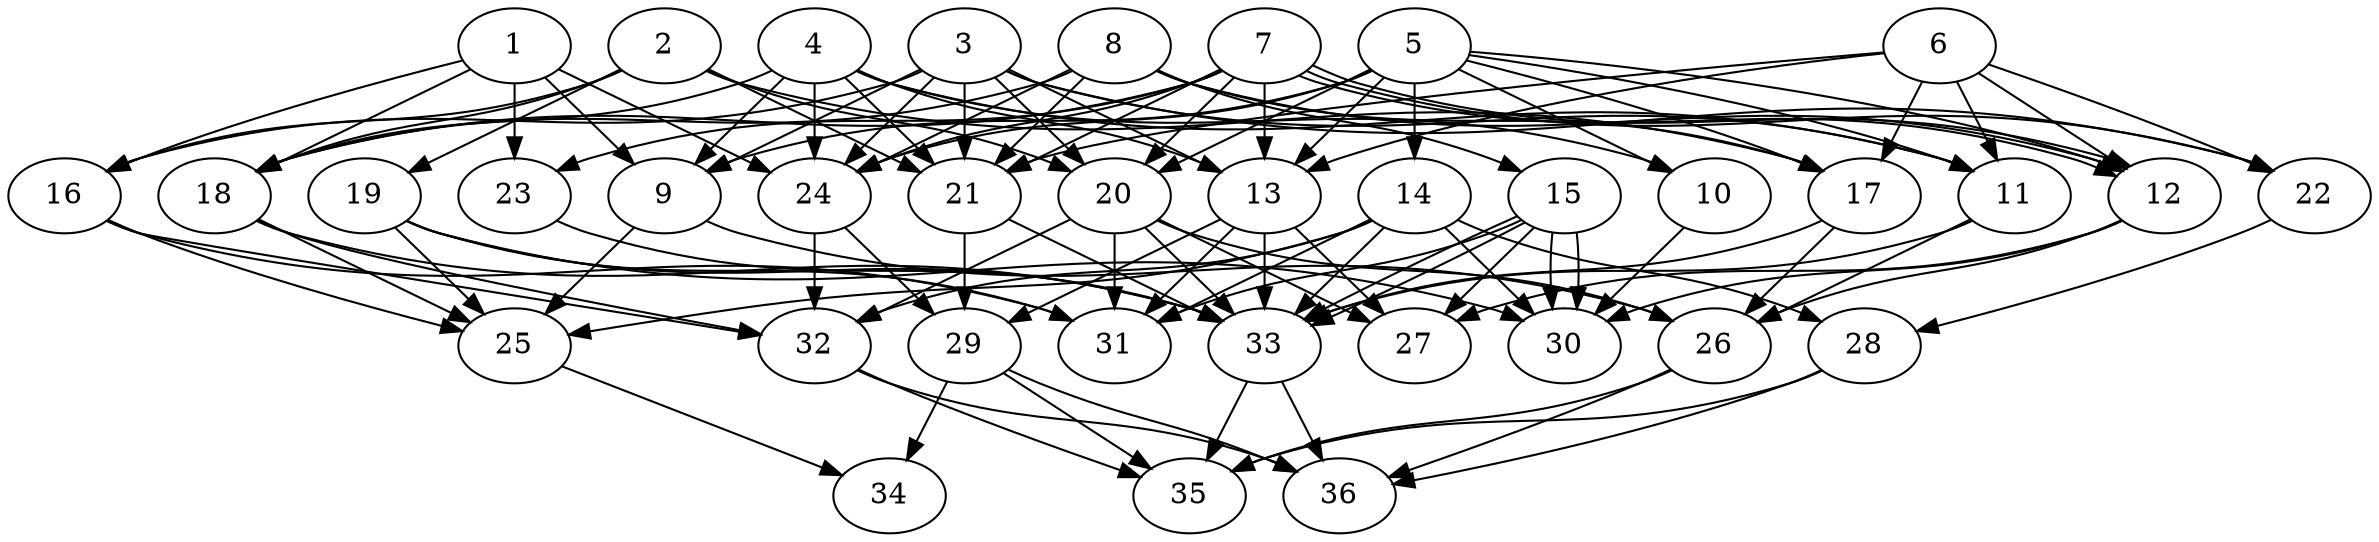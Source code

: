 // DAG (tier=3-complex, mode=compute, n=36, ccr=0.477, fat=0.809, density=0.663, regular=0.360, jump=0.220, mindata=1048576, maxdata=16777216)
// DAG automatically generated by daggen at Sun Aug 24 16:33:35 2025
// /home/ermia/Project/Environments/daggen/bin/daggen --dot --ccr 0.477 --fat 0.809 --regular 0.360 --density 0.663 --jump 0.220 --mindata 1048576 --maxdata 16777216 -n 36 
digraph G {
  1 [size="107958969040896000000", alpha="0.06", expect_size="53979484520448000000"]
  1 -> 9 [size ="181382676480000"]
  1 -> 16 [size ="181382676480000"]
  1 -> 18 [size ="181382676480000"]
  1 -> 23 [size ="181382676480000"]
  1 -> 24 [size ="181382676480000"]
  2 [size="500801344069679488", alpha="0.20", expect_size="250400672034839744"]
  2 -> 16 [size ="196833116684288"]
  2 -> 17 [size ="196833116684288"]
  2 -> 18 [size ="196833116684288"]
  2 -> 19 [size ="196833116684288"]
  2 -> 20 [size ="196833116684288"]
  2 -> 21 [size ="196833116684288"]
  3 [size="1280236545120641792", alpha="0.17", expect_size="640118272560320896"]
  3 -> 9 [size ="989713506762752"]
  3 -> 11 [size ="989713506762752"]
  3 -> 13 [size ="989713506762752"]
  3 -> 16 [size ="989713506762752"]
  3 -> 20 [size ="989713506762752"]
  3 -> 21 [size ="989713506762752"]
  3 -> 22 [size ="989713506762752"]
  3 -> 24 [size ="989713506762752"]
  4 [size="3067292806091852742656", alpha="0.11", expect_size="1533646403045926371328"]
  4 -> 9 [size ="1688859331002368"]
  4 -> 10 [size ="1688859331002368"]
  4 -> 11 [size ="1688859331002368"]
  4 -> 13 [size ="1688859331002368"]
  4 -> 18 [size ="1688859331002368"]
  4 -> 21 [size ="1688859331002368"]
  4 -> 24 [size ="1688859331002368"]
  5 [size="1444067047976301824", alpha="0.19", expect_size="722033523988150912"]
  5 -> 9 [size ="818351735570432"]
  5 -> 10 [size ="818351735570432"]
  5 -> 11 [size ="818351735570432"]
  5 -> 12 [size ="818351735570432"]
  5 -> 13 [size ="818351735570432"]
  5 -> 14 [size ="818351735570432"]
  5 -> 17 [size ="818351735570432"]
  5 -> 20 [size ="818351735570432"]
  5 -> 24 [size ="818351735570432"]
  6 [size="3453402591909583519744", alpha="0.07", expect_size="1726701295954791759872"]
  6 -> 11 [size ="1827769646317568"]
  6 -> 12 [size ="1827769646317568"]
  6 -> 13 [size ="1827769646317568"]
  6 -> 17 [size ="1827769646317568"]
  6 -> 21 [size ="1827769646317568"]
  6 -> 22 [size ="1827769646317568"]
  7 [size="67118038688391048", alpha="0.17", expect_size="33559019344195524"]
  7 -> 12 [size ="1336853668036608"]
  7 -> 12 [size ="1336853668036608"]
  7 -> 13 [size ="1336853668036608"]
  7 -> 18 [size ="1336853668036608"]
  7 -> 20 [size ="1336853668036608"]
  7 -> 21 [size ="1336853668036608"]
  7 -> 22 [size ="1336853668036608"]
  7 -> 23 [size ="1336853668036608"]
  7 -> 24 [size ="1336853668036608"]
  8 [size="63009822864251551744", alpha="0.08", expect_size="31504911432125775872"]
  8 -> 12 [size ="126676335853568"]
  8 -> 15 [size ="126676335853568"]
  8 -> 17 [size ="126676335853568"]
  8 -> 18 [size ="126676335853568"]
  8 -> 21 [size ="126676335853568"]
  8 -> 24 [size ="126676335853568"]
  9 [size="4638847192844768", alpha="0.08", expect_size="2319423596422384"]
  9 -> 25 [size ="80822694576128"]
  9 -> 26 [size ="80822694576128"]
  10 [size="2202553280385079312384", alpha="0.08", expect_size="1101276640192539656192"]
  10 -> 30 [size ="1354277310169088"]
  11 [size="1741860896768000000000", alpha="0.11", expect_size="870930448384000000000"]
  11 -> 26 [size ="1158152192000000"]
  11 -> 33 [size ="1158152192000000"]
  12 [size="382990049893163072", alpha="0.04", expect_size="191495024946581536"]
  12 -> 26 [size ="889947422720000"]
  12 -> 27 [size ="889947422720000"]
  12 -> 30 [size ="889947422720000"]
  13 [size="1454191399792160768", alpha="0.09", expect_size="727095699896080384"]
  13 -> 27 [size ="767467244748800"]
  13 -> 29 [size ="767467244748800"]
  13 -> 31 [size ="767467244748800"]
  13 -> 33 [size ="767467244748800"]
  14 [size="849972627489549696", alpha="0.08", expect_size="424986313744774848"]
  14 -> 25 [size ="968146437537792"]
  14 -> 28 [size ="968146437537792"]
  14 -> 30 [size ="968146437537792"]
  14 -> 31 [size ="968146437537792"]
  14 -> 32 [size ="968146437537792"]
  14 -> 33 [size ="968146437537792"]
  15 [size="126873139892259936", alpha="0.03", expect_size="63436569946129968"]
  15 -> 27 [size ="2029169118543872"]
  15 -> 30 [size ="2029169118543872"]
  15 -> 30 [size ="2029169118543872"]
  15 -> 31 [size ="2029169118543872"]
  15 -> 33 [size ="2029169118543872"]
  15 -> 33 [size ="2029169118543872"]
  16 [size="5467181785236617", alpha="0.08", expect_size="2733590892618308"]
  16 -> 25 [size ="206456401952768"]
  16 -> 31 [size ="206456401952768"]
  16 -> 32 [size ="206456401952768"]
  17 [size="84243335423704694784", alpha="0.19", expect_size="42121667711852347392"]
  17 -> 26 [size ="153737691660288"]
  17 -> 33 [size ="153737691660288"]
  18 [size="1236608809405809426432", alpha="0.06", expect_size="618304404702904713216"]
  18 -> 25 [size ="921675856084992"]
  18 -> 32 [size ="921675856084992"]
  18 -> 33 [size ="921675856084992"]
  19 [size="55204385761758712", alpha="0.07", expect_size="27602192880879356"]
  19 -> 25 [size ="1244470129459200"]
  19 -> 30 [size ="1244470129459200"]
  19 -> 31 [size ="1244470129459200"]
  19 -> 33 [size ="1244470129459200"]
  20 [size="1562498350229311455232", alpha="0.05", expect_size="781249175114655727616"]
  20 -> 26 [size ="1077216586760192"]
  20 -> 27 [size ="1077216586760192"]
  20 -> 31 [size ="1077216586760192"]
  20 -> 32 [size ="1077216586760192"]
  20 -> 33 [size ="1077216586760192"]
  21 [size="1715879069148696576", alpha="0.04", expect_size="857939534574348288"]
  21 -> 29 [size ="829158233997312"]
  21 -> 33 [size ="829158233997312"]
  22 [size="2929962666856468709376", alpha="0.16", expect_size="1464981333428234354688"]
  22 -> 28 [size ="1638065932075008"]
  23 [size="563474832243455688704", alpha="0.14", expect_size="281737416121727844352"]
  23 -> 33 [size ="545765822824448"]
  24 [size="54124081986106556416", alpha="0.08", expect_size="27062040993053278208"]
  24 -> 29 [size ="114467891314688"]
  24 -> 32 [size ="114467891314688"]
  25 [size="74703300482802480", alpha="0.07", expect_size="37351650241401240"]
  25 -> 34 [size ="1300881916035072"]
  26 [size="3042069903835136000", alpha="0.15", expect_size="1521034951917568000"]
  26 -> 35 [size ="16795880652800"]
  26 -> 36 [size ="16795880652800"]
  27 [size="695396378153857536", alpha="0.01", expect_size="347698189076928768"]
  28 [size="29870054754772468", alpha="0.02", expect_size="14935027377386234"]
  28 -> 35 [size ="725218683256832"]
  28 -> 36 [size ="725218683256832"]
  29 [size="11725793449543490", alpha="0.02", expect_size="5862896724771745"]
  29 -> 34 [size ="190305378762752"]
  29 -> 35 [size ="190305378762752"]
  29 -> 36 [size ="190305378762752"]
  30 [size="512688436327380680704", alpha="0.18", expect_size="256344218163690340352"]
  31 [size="2343800755553726103552", alpha="0.19", expect_size="1171900377776863051776"]
  32 [size="152549958633461383168", alpha="0.00", expect_size="76274979316730691584"]
  32 -> 35 [size ="228401025646592"]
  32 -> 36 [size ="228401025646592"]
  33 [size="1956169542096777472", alpha="0.13", expect_size="978084771048388736"]
  33 -> 35 [size ="892195309617152"]
  33 -> 36 [size ="892195309617152"]
  34 [size="472091514635011751936", alpha="0.16", expect_size="236045757317505875968"]
  35 [size="1372655898549925888", alpha="0.03", expect_size="686327949274962944"]
  36 [size="481808813027238", alpha="0.06", expect_size="240904406513619"]
}